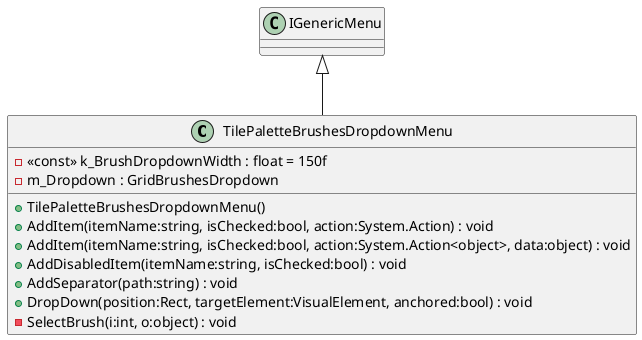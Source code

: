 @startuml
class TilePaletteBrushesDropdownMenu {
    - <<const>> k_BrushDropdownWidth : float = 150f
    - m_Dropdown : GridBrushesDropdown
    + TilePaletteBrushesDropdownMenu()
    + AddItem(itemName:string, isChecked:bool, action:System.Action) : void
    + AddItem(itemName:string, isChecked:bool, action:System.Action<object>, data:object) : void
    + AddDisabledItem(itemName:string, isChecked:bool) : void
    + AddSeparator(path:string) : void
    + DropDown(position:Rect, targetElement:VisualElement, anchored:bool) : void
    - SelectBrush(i:int, o:object) : void
}
IGenericMenu <|-- TilePaletteBrushesDropdownMenu
@enduml
